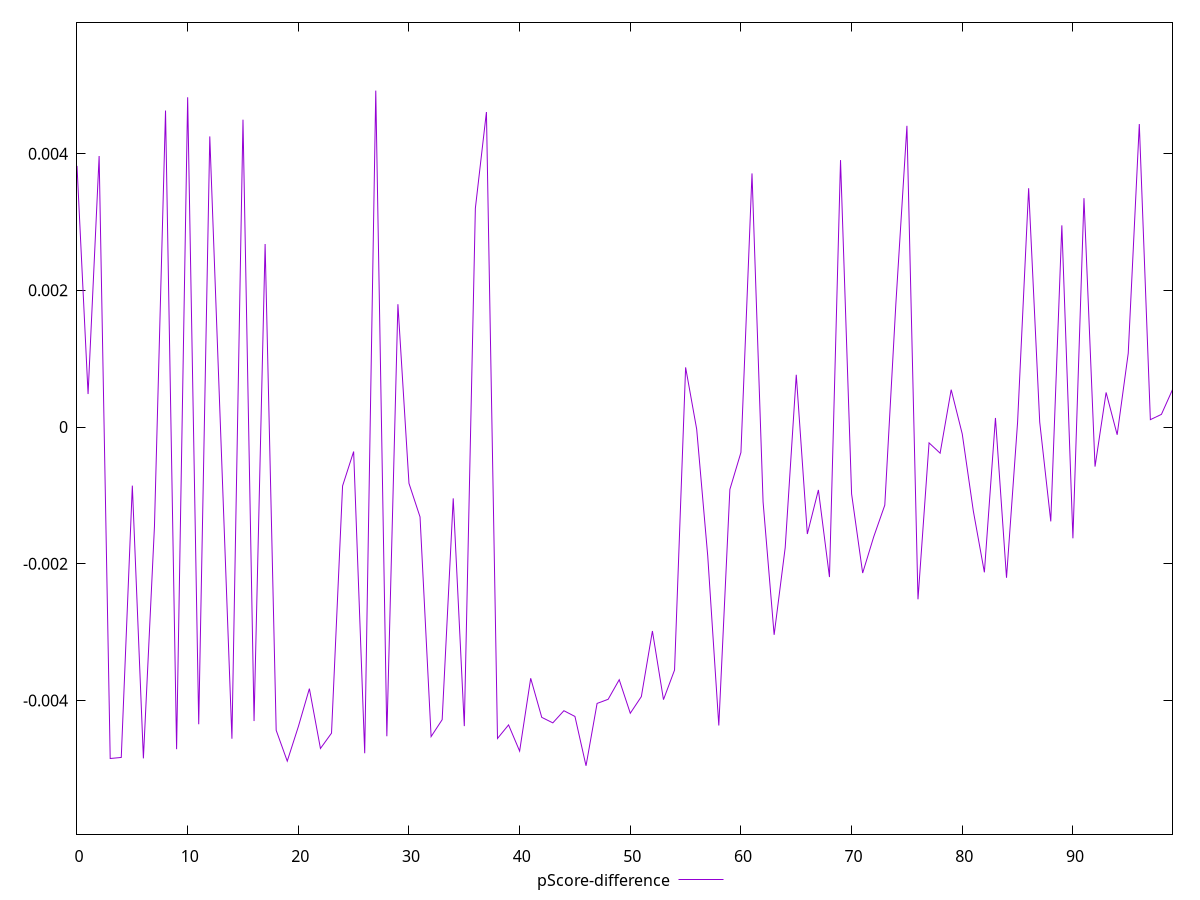 reset

$pScoreDifference <<EOF
0 0.0038209723726190248
1 0.0004822454581251412
2 0.003965472553024374
3 -0.004849805577156974
4 -0.0048344652050447134
5 -0.0008575601400805377
6 -0.004848016555624501
7 -0.00145195144670629
8 0.004630497940442568
9 -0.004713639680319015
10 0.004824335229488885
11 -0.004349026439658177
12 0.004252165971194377
13 -0.00015564414690327766
14 -0.004560516686895055
15 0.004497045532177002
16 -0.004301707428467694
17 0.0026776618921499074
18 -0.004437155005922788
19 -0.004888239035402031
20 -0.004384732867200536
21 -0.003827716095349709
22 -0.004703165769819995
23 -0.004478873201237854
24 -0.0008617021209330611
25 -0.00035831001725039613
26 -0.004773006937580426
27 0.004921824437902678
28 -0.00452460422847345
29 0.0017967779442772391
30 -0.0008239477829797837
31 -0.0013155325948269736
32 -0.004529293194257433
33 -0.004281741134095518
34 -0.0010438807632431324
35 -0.004376176561820433
36 0.0032005975365844153
37 0.004609080713755542
38 -0.004556769544443062
39 -0.004358358114062155
40 -0.004741539113004012
41 -0.003675913082796911
42 -0.004247845317333132
43 -0.004328533790970646
44 -0.004150606366904008
45 -0.004234894294735114
46 -0.004956382397152459
47 -0.004043596756167944
48 -0.003983487437280497
49 -0.0036972214135305714
50 -0.004187511896670548
51 -0.003944374008680751
52 -0.0029844943599731666
53 -0.003988582688562947
54 -0.003555588458732273
55 0.0008728659326459054
56 -0.00003099226315095294
57 -0.0018878520960060596
58 -0.0043668124285227705
59 -0.000912630360643818
60 -0.0003715197003981707
61 0.0037108817778396253
62 -0.0010949863633177292
63 -0.0030405230572183584
64 -0.0017637730592647838
65 0.0007643356675850477
66 -0.0015649108793098776
67 -0.0009204919454048888
68 -0.0021950890787989508
69 0.0039058205941699953
70 -0.0009779567210558282
71 -0.002136225385326429
72 -0.001605296047023197
73 -0.0011429720663794773
74 0.0018020867479889846
75 0.004407063289735724
76 -0.002520259790918078
77 -0.0002318589964490636
78 -0.0003825974979366764
79 0.000546595707696218
80 -0.0001014357208973804
81 -0.001227846988769099
82 -0.0021257478016892817
83 0.00013267964166174817
84 -0.0022057993667242703
85 0.00006763741811532942
86 0.0034939419638403413
87 0.00007277407384931323
88 -0.0013807527815431486
89 0.0029513073121153477
90 -0.0016281411306564575
91 0.0033491746815322854
92 -0.0005792069580311532
93 0.0005058825127142175
94 -0.00011303226719894255
95 0.0010800595526151424
96 0.004432944638858571
97 0.00010785209486607883
98 0.00018537552033448534
99 0.0005473980561204739
EOF

set key outside below
set xrange [0:99]
set yrange [-0.005956382397152459:0.005921824437902678]
set trange [-0.005956382397152459:0.005921824437902678]
set terminal svg size 640, 500 enhanced background rgb 'white'
set output "report_00018_2021-02-10T15-25-16.877Z/interactive/samples/pages+cached+noadtech/pScore-difference/values.svg"

plot $pScoreDifference title "pScore-difference" with line

reset
